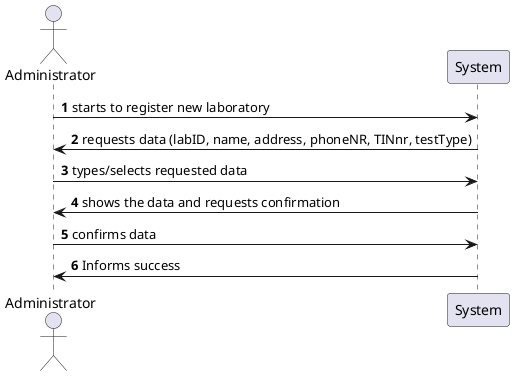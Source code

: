 @startuml
autonumber

actor  "Administrator" as Admin

Admin -> System: starts to register new laboratory
System -> Admin: requests data (labID, name, address, phoneNR, TINnr, testType)

Admin -> System: types/selects requested data
System  -> Admin: shows the data and requests confirmation

Admin -> System: confirms data
System -> Admin: Informs success
@enduml
